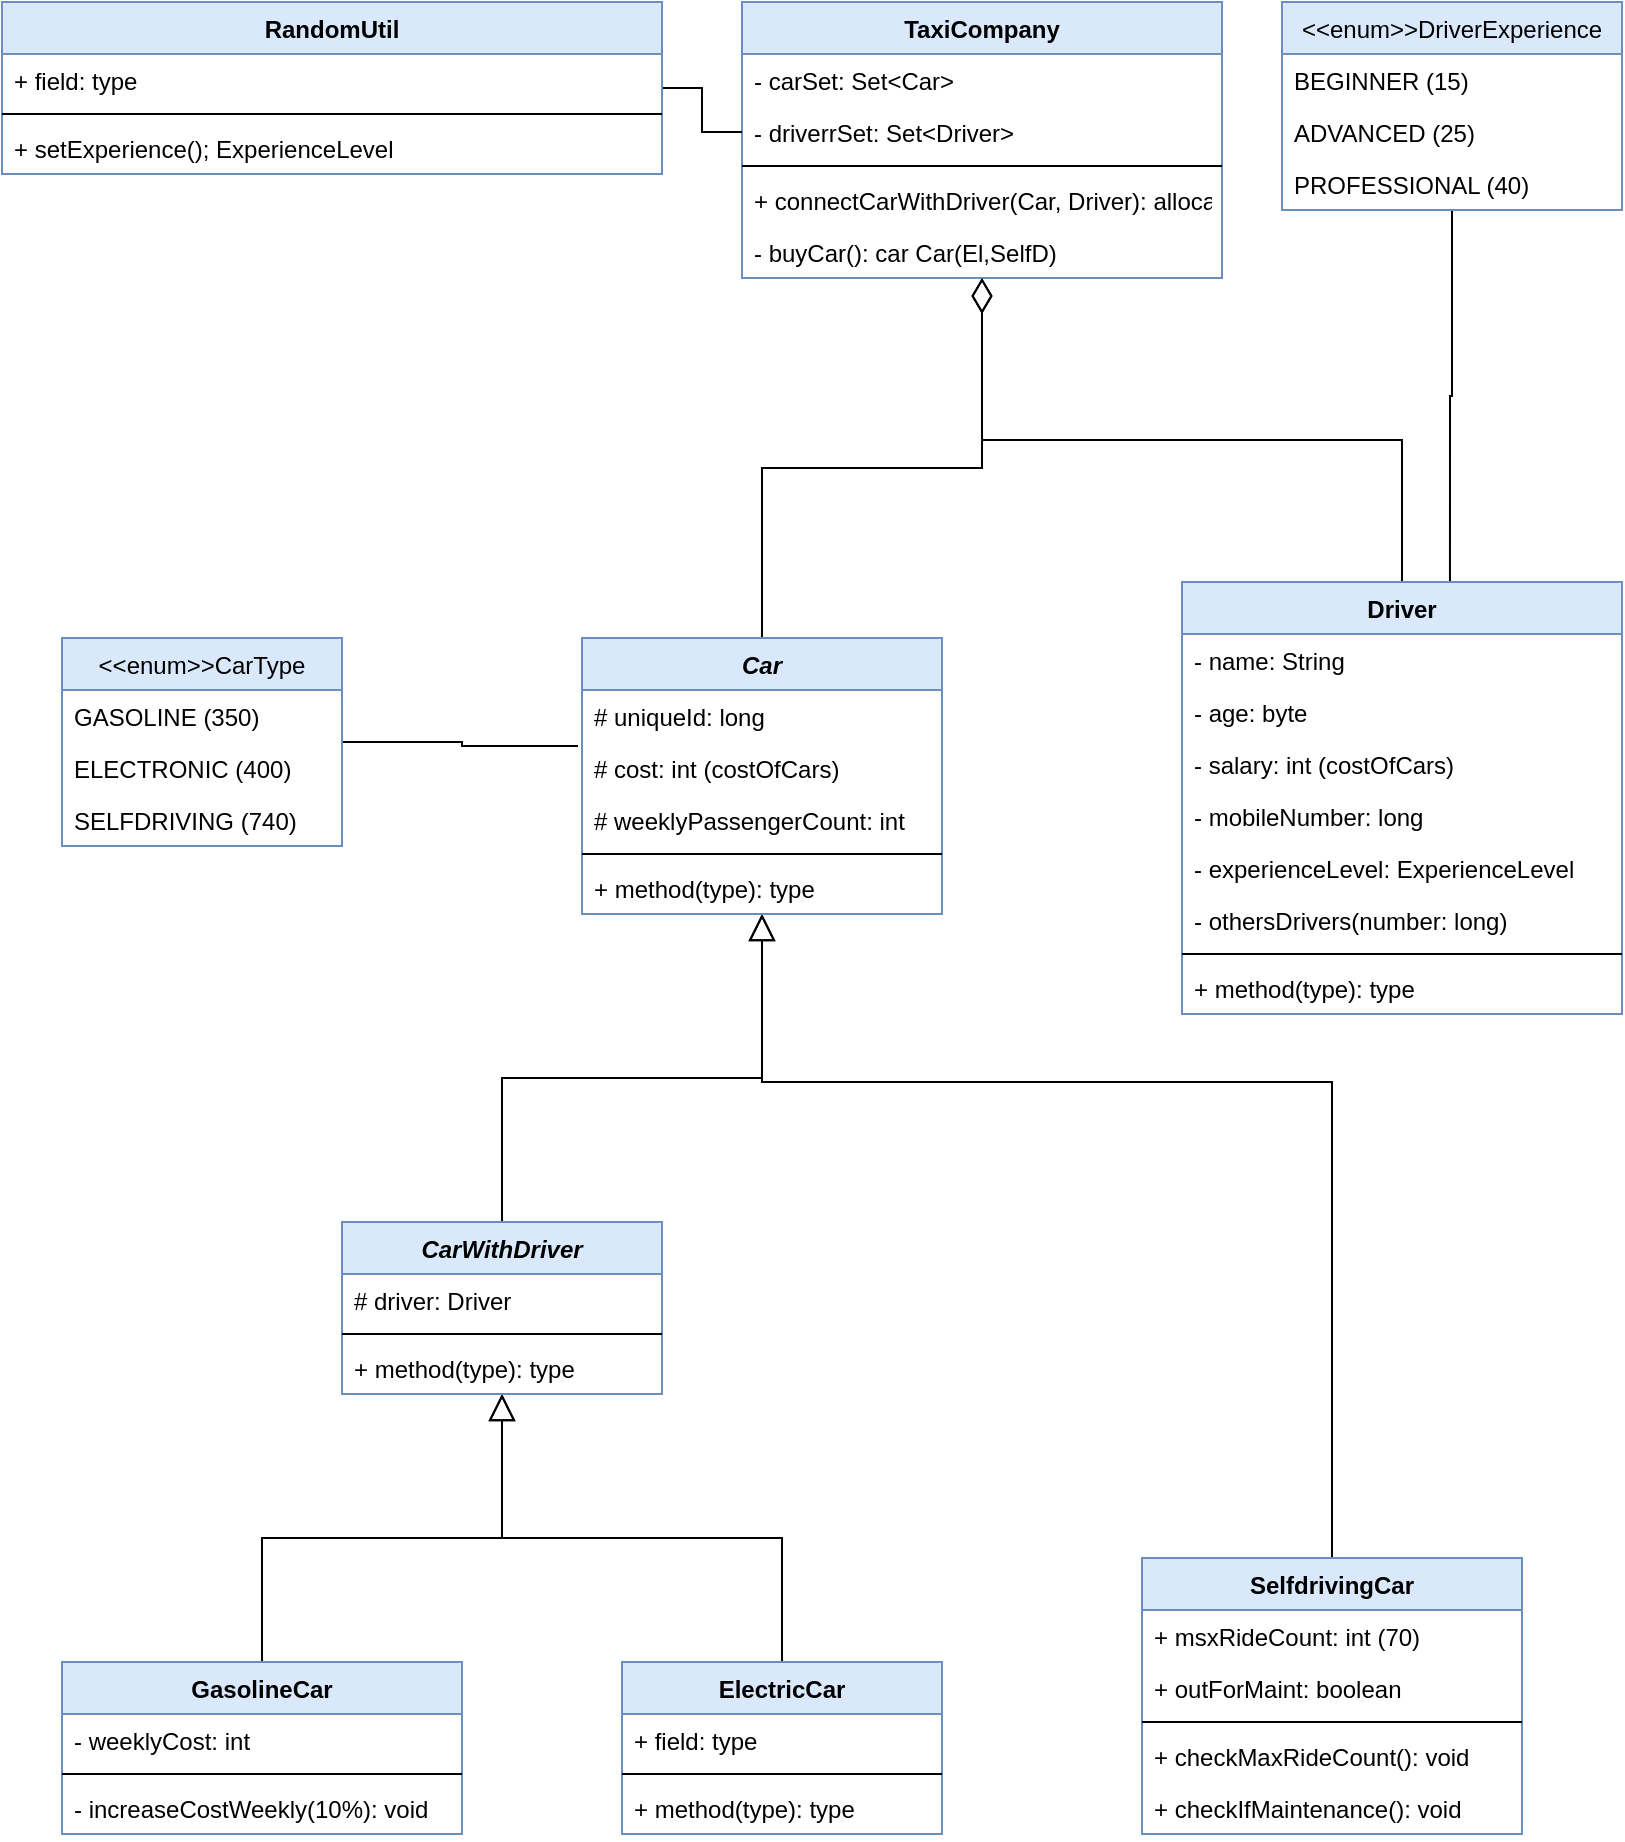 <mxfile version="13.6.2" type="device"><diagram id="OI2kKNdtUz8wo72q21_v" name="Page-1"><mxGraphModel dx="1287" dy="1000" grid="1" gridSize="10" guides="1" tooltips="1" connect="1" arrows="1" fold="1" page="1" pageScale="1" pageWidth="850" pageHeight="1400" math="0" shadow="0"><root><mxCell id="0"/><mxCell id="1" parent="0"/><mxCell id="mpsK9imgYzmZh8oZ-lRQ-42" style="edgeStyle=orthogonalEdgeStyle;rounded=0;orthogonalLoop=1;jettySize=auto;html=1;endArrow=block;endFill=0;endSize=11;exitX=0.5;exitY=0;exitDx=0;exitDy=0;" edge="1" parent="1" source="mpsK9imgYzmZh8oZ-lRQ-26" target="mpsK9imgYzmZh8oZ-lRQ-9"><mxGeometry relative="1" as="geometry"><Array as="points"><mxPoint x="685" y="600"/><mxPoint x="400" y="600"/></Array></mxGeometry></mxCell><mxCell id="mpsK9imgYzmZh8oZ-lRQ-41" style="edgeStyle=orthogonalEdgeStyle;rounded=0;orthogonalLoop=1;jettySize=auto;html=1;endArrow=block;endFill=0;endSize=11;" edge="1" parent="1" source="mpsK9imgYzmZh8oZ-lRQ-32" target="mpsK9imgYzmZh8oZ-lRQ-9"><mxGeometry relative="1" as="geometry"/></mxCell><mxCell id="mpsK9imgYzmZh8oZ-lRQ-39" style="edgeStyle=orthogonalEdgeStyle;rounded=0;orthogonalLoop=1;jettySize=auto;html=1;endArrow=block;endFill=0;endSize=11;" edge="1" parent="1" source="mpsK9imgYzmZh8oZ-lRQ-18" target="mpsK9imgYzmZh8oZ-lRQ-32"><mxGeometry relative="1" as="geometry"/></mxCell><mxCell id="mpsK9imgYzmZh8oZ-lRQ-40" style="edgeStyle=orthogonalEdgeStyle;rounded=0;orthogonalLoop=1;jettySize=auto;html=1;endArrow=block;endFill=0;endSize=11;" edge="1" parent="1" source="mpsK9imgYzmZh8oZ-lRQ-22" target="mpsK9imgYzmZh8oZ-lRQ-32"><mxGeometry relative="1" as="geometry"/></mxCell><mxCell id="mpsK9imgYzmZh8oZ-lRQ-65" style="edgeStyle=orthogonalEdgeStyle;rounded=0;orthogonalLoop=1;jettySize=auto;html=1;endArrow=diamondThin;endFill=0;endSize=15;" edge="1" parent="1" source="mpsK9imgYzmZh8oZ-lRQ-9" target="mpsK9imgYzmZh8oZ-lRQ-1"><mxGeometry relative="1" as="geometry"/></mxCell><mxCell id="mpsK9imgYzmZh8oZ-lRQ-9" value="Car&#10;" style="swimlane;fontStyle=3;align=center;verticalAlign=top;childLayout=stackLayout;horizontal=1;startSize=26;horizontalStack=0;resizeParent=1;resizeParentMax=0;resizeLast=0;collapsible=1;marginBottom=0;fillColor=#dae8fc;strokeColor=#6c8ebf;" vertex="1" parent="1"><mxGeometry x="310" y="378" width="180" height="138" as="geometry"/></mxCell><mxCell id="mpsK9imgYzmZh8oZ-lRQ-10" value="# uniqueId: long" style="text;strokeColor=none;fillColor=none;align=left;verticalAlign=top;spacingLeft=4;spacingRight=4;overflow=hidden;rotatable=0;points=[[0,0.5],[1,0.5]];portConstraint=eastwest;" vertex="1" parent="mpsK9imgYzmZh8oZ-lRQ-9"><mxGeometry y="26" width="180" height="26" as="geometry"/></mxCell><mxCell id="mpsK9imgYzmZh8oZ-lRQ-30" value="# cost: int (costOfCars)" style="text;strokeColor=none;fillColor=none;align=left;verticalAlign=top;spacingLeft=4;spacingRight=4;overflow=hidden;rotatable=0;points=[[0,0.5],[1,0.5]];portConstraint=eastwest;" vertex="1" parent="mpsK9imgYzmZh8oZ-lRQ-9"><mxGeometry y="52" width="180" height="26" as="geometry"/></mxCell><mxCell id="mpsK9imgYzmZh8oZ-lRQ-31" value="# weeklyPassengerCount: int" style="text;strokeColor=none;fillColor=none;align=left;verticalAlign=top;spacingLeft=4;spacingRight=4;overflow=hidden;rotatable=0;points=[[0,0.5],[1,0.5]];portConstraint=eastwest;" vertex="1" parent="mpsK9imgYzmZh8oZ-lRQ-9"><mxGeometry y="78" width="180" height="26" as="geometry"/></mxCell><mxCell id="mpsK9imgYzmZh8oZ-lRQ-11" value="" style="line;strokeWidth=1;fillColor=none;align=left;verticalAlign=middle;spacingTop=-1;spacingLeft=3;spacingRight=3;rotatable=0;labelPosition=right;points=[];portConstraint=eastwest;" vertex="1" parent="mpsK9imgYzmZh8oZ-lRQ-9"><mxGeometry y="104" width="180" height="8" as="geometry"/></mxCell><mxCell id="mpsK9imgYzmZh8oZ-lRQ-12" value="+ method(type): type" style="text;strokeColor=none;fillColor=none;align=left;verticalAlign=top;spacingLeft=4;spacingRight=4;overflow=hidden;rotatable=0;points=[[0,0.5],[1,0.5]];portConstraint=eastwest;" vertex="1" parent="mpsK9imgYzmZh8oZ-lRQ-9"><mxGeometry y="112" width="180" height="26" as="geometry"/></mxCell><mxCell id="mpsK9imgYzmZh8oZ-lRQ-49" style="edgeStyle=orthogonalEdgeStyle;rounded=0;orthogonalLoop=1;jettySize=auto;html=1;endArrow=none;endFill=0;endSize=11;exitX=0.609;exitY=0.005;exitDx=0;exitDy=0;exitPerimeter=0;" edge="1" parent="1" source="mpsK9imgYzmZh8oZ-lRQ-13" target="mpsK9imgYzmZh8oZ-lRQ-45"><mxGeometry relative="1" as="geometry"/></mxCell><mxCell id="mpsK9imgYzmZh8oZ-lRQ-54" style="edgeStyle=orthogonalEdgeStyle;rounded=0;orthogonalLoop=1;jettySize=auto;html=1;entryX=-0.011;entryY=0.077;entryDx=0;entryDy=0;entryPerimeter=0;endArrow=none;endFill=0;endSize=11;" edge="1" parent="1" source="mpsK9imgYzmZh8oZ-lRQ-50" target="mpsK9imgYzmZh8oZ-lRQ-30"><mxGeometry relative="1" as="geometry"/></mxCell><mxCell id="mpsK9imgYzmZh8oZ-lRQ-1" value="TaxiCompany&#10;" style="swimlane;fontStyle=1;align=center;verticalAlign=top;childLayout=stackLayout;horizontal=1;startSize=26;horizontalStack=0;resizeParent=1;resizeParentMax=0;resizeLast=0;collapsible=1;marginBottom=0;fillColor=#dae8fc;strokeColor=#6c8ebf;" vertex="1" parent="1"><mxGeometry x="390" y="60" width="240" height="138" as="geometry"/></mxCell><mxCell id="mpsK9imgYzmZh8oZ-lRQ-17" value="- carSet: Set&lt;Car&gt;" style="text;strokeColor=none;fillColor=none;align=left;verticalAlign=top;spacingLeft=4;spacingRight=4;overflow=hidden;rotatable=0;points=[[0,0.5],[1,0.5]];portConstraint=eastwest;" vertex="1" parent="mpsK9imgYzmZh8oZ-lRQ-1"><mxGeometry y="26" width="240" height="26" as="geometry"/></mxCell><mxCell id="mpsK9imgYzmZh8oZ-lRQ-6" value="- driverrSet: Set&lt;Driver&gt;" style="text;strokeColor=none;fillColor=none;align=left;verticalAlign=top;spacingLeft=4;spacingRight=4;overflow=hidden;rotatable=0;points=[[0,0.5],[1,0.5]];portConstraint=eastwest;" vertex="1" parent="mpsK9imgYzmZh8oZ-lRQ-1"><mxGeometry y="52" width="240" height="26" as="geometry"/></mxCell><mxCell id="mpsK9imgYzmZh8oZ-lRQ-3" value="" style="line;strokeWidth=1;fillColor=none;align=left;verticalAlign=middle;spacingTop=-1;spacingLeft=3;spacingRight=3;rotatable=0;labelPosition=right;points=[];portConstraint=eastwest;" vertex="1" parent="mpsK9imgYzmZh8oZ-lRQ-1"><mxGeometry y="78" width="240" height="8" as="geometry"/></mxCell><mxCell id="mpsK9imgYzmZh8oZ-lRQ-62" value="+ connectCarWithDriver(Car, Driver): allocations: HashMap" style="text;strokeColor=none;fillColor=none;align=left;verticalAlign=top;spacingLeft=4;spacingRight=4;overflow=hidden;rotatable=0;points=[[0,0.5],[1,0.5]];portConstraint=eastwest;" vertex="1" parent="mpsK9imgYzmZh8oZ-lRQ-1"><mxGeometry y="86" width="240" height="26" as="geometry"/></mxCell><mxCell id="mpsK9imgYzmZh8oZ-lRQ-4" value="- buyCar(): car Car(El,SelfD)" style="text;strokeColor=none;fillColor=none;align=left;verticalAlign=top;spacingLeft=4;spacingRight=4;overflow=hidden;rotatable=0;points=[[0,0.5],[1,0.5]];portConstraint=eastwest;" vertex="1" parent="mpsK9imgYzmZh8oZ-lRQ-1"><mxGeometry y="112" width="240" height="26" as="geometry"/></mxCell><mxCell id="mpsK9imgYzmZh8oZ-lRQ-63" style="edgeStyle=orthogonalEdgeStyle;rounded=0;orthogonalLoop=1;jettySize=auto;html=1;endArrow=none;endFill=0;endSize=11;entryX=0;entryY=0.5;entryDx=0;entryDy=0;" edge="1" parent="1" source="mpsK9imgYzmZh8oZ-lRQ-58" target="mpsK9imgYzmZh8oZ-lRQ-6"><mxGeometry relative="1" as="geometry"><mxPoint x="393" y="117" as="targetPoint"/></mxGeometry></mxCell><mxCell id="mpsK9imgYzmZh8oZ-lRQ-66" style="edgeStyle=orthogonalEdgeStyle;rounded=0;orthogonalLoop=1;jettySize=auto;html=1;endArrow=diamondThin;endFill=0;endSize=15;" edge="1" parent="1" source="mpsK9imgYzmZh8oZ-lRQ-13" target="mpsK9imgYzmZh8oZ-lRQ-1"><mxGeometry relative="1" as="geometry"/></mxCell><mxCell id="mpsK9imgYzmZh8oZ-lRQ-18" value="GasolineCar" style="swimlane;fontStyle=1;align=center;verticalAlign=top;childLayout=stackLayout;horizontal=1;startSize=26;horizontalStack=0;resizeParent=1;resizeParentMax=0;resizeLast=0;collapsible=1;marginBottom=0;fillColor=#dae8fc;strokeColor=#6c8ebf;" vertex="1" parent="1"><mxGeometry x="50" y="890" width="200" height="86" as="geometry"/></mxCell><mxCell id="mpsK9imgYzmZh8oZ-lRQ-19" value="- weeklyCost: int&#10;" style="text;strokeColor=none;fillColor=none;align=left;verticalAlign=top;spacingLeft=4;spacingRight=4;overflow=hidden;rotatable=0;points=[[0,0.5],[1,0.5]];portConstraint=eastwest;" vertex="1" parent="mpsK9imgYzmZh8oZ-lRQ-18"><mxGeometry y="26" width="200" height="26" as="geometry"/></mxCell><mxCell id="mpsK9imgYzmZh8oZ-lRQ-20" value="" style="line;strokeWidth=1;fillColor=none;align=left;verticalAlign=middle;spacingTop=-1;spacingLeft=3;spacingRight=3;rotatable=0;labelPosition=right;points=[];portConstraint=eastwest;" vertex="1" parent="mpsK9imgYzmZh8oZ-lRQ-18"><mxGeometry y="52" width="200" height="8" as="geometry"/></mxCell><mxCell id="mpsK9imgYzmZh8oZ-lRQ-21" value="- increaseCostWeekly(10%): void" style="text;strokeColor=none;fillColor=none;align=left;verticalAlign=top;spacingLeft=4;spacingRight=4;overflow=hidden;rotatable=0;points=[[0,0.5],[1,0.5]];portConstraint=eastwest;" vertex="1" parent="mpsK9imgYzmZh8oZ-lRQ-18"><mxGeometry y="60" width="200" height="26" as="geometry"/></mxCell><mxCell id="mpsK9imgYzmZh8oZ-lRQ-22" value="ElectricCar" style="swimlane;fontStyle=1;align=center;verticalAlign=top;childLayout=stackLayout;horizontal=1;startSize=26;horizontalStack=0;resizeParent=1;resizeParentMax=0;resizeLast=0;collapsible=1;marginBottom=0;fillColor=#dae8fc;strokeColor=#6c8ebf;" vertex="1" parent="1"><mxGeometry x="330" y="890" width="160" height="86" as="geometry"/></mxCell><mxCell id="mpsK9imgYzmZh8oZ-lRQ-23" value="+ field: type" style="text;strokeColor=none;fillColor=none;align=left;verticalAlign=top;spacingLeft=4;spacingRight=4;overflow=hidden;rotatable=0;points=[[0,0.5],[1,0.5]];portConstraint=eastwest;" vertex="1" parent="mpsK9imgYzmZh8oZ-lRQ-22"><mxGeometry y="26" width="160" height="26" as="geometry"/></mxCell><mxCell id="mpsK9imgYzmZh8oZ-lRQ-24" value="" style="line;strokeWidth=1;fillColor=none;align=left;verticalAlign=middle;spacingTop=-1;spacingLeft=3;spacingRight=3;rotatable=0;labelPosition=right;points=[];portConstraint=eastwest;" vertex="1" parent="mpsK9imgYzmZh8oZ-lRQ-22"><mxGeometry y="52" width="160" height="8" as="geometry"/></mxCell><mxCell id="mpsK9imgYzmZh8oZ-lRQ-25" value="+ method(type): type" style="text;strokeColor=none;fillColor=none;align=left;verticalAlign=top;spacingLeft=4;spacingRight=4;overflow=hidden;rotatable=0;points=[[0,0.5],[1,0.5]];portConstraint=eastwest;" vertex="1" parent="mpsK9imgYzmZh8oZ-lRQ-22"><mxGeometry y="60" width="160" height="26" as="geometry"/></mxCell><mxCell id="mpsK9imgYzmZh8oZ-lRQ-26" value="SelfdrivingCar&#10;" style="swimlane;fontStyle=1;align=center;verticalAlign=top;childLayout=stackLayout;horizontal=1;startSize=26;horizontalStack=0;resizeParent=1;resizeParentMax=0;resizeLast=0;collapsible=1;marginBottom=0;fillColor=#dae8fc;strokeColor=#6c8ebf;" vertex="1" parent="1"><mxGeometry x="590" y="838" width="190" height="138" as="geometry"/></mxCell><mxCell id="mpsK9imgYzmZh8oZ-lRQ-27" value="+ msxRideCount: int (70)" style="text;strokeColor=none;fillColor=none;align=left;verticalAlign=top;spacingLeft=4;spacingRight=4;overflow=hidden;rotatable=0;points=[[0,0.5],[1,0.5]];portConstraint=eastwest;" vertex="1" parent="mpsK9imgYzmZh8oZ-lRQ-26"><mxGeometry y="26" width="190" height="26" as="geometry"/></mxCell><mxCell id="mpsK9imgYzmZh8oZ-lRQ-67" value="+ outForMaint: boolean" style="text;strokeColor=none;fillColor=none;align=left;verticalAlign=top;spacingLeft=4;spacingRight=4;overflow=hidden;rotatable=0;points=[[0,0.5],[1,0.5]];portConstraint=eastwest;" vertex="1" parent="mpsK9imgYzmZh8oZ-lRQ-26"><mxGeometry y="52" width="190" height="26" as="geometry"/></mxCell><mxCell id="mpsK9imgYzmZh8oZ-lRQ-28" value="" style="line;strokeWidth=1;fillColor=none;align=left;verticalAlign=middle;spacingTop=-1;spacingLeft=3;spacingRight=3;rotatable=0;labelPosition=right;points=[];portConstraint=eastwest;" vertex="1" parent="mpsK9imgYzmZh8oZ-lRQ-26"><mxGeometry y="78" width="190" height="8" as="geometry"/></mxCell><mxCell id="mpsK9imgYzmZh8oZ-lRQ-29" value="+ checkMaxRideCount(): void&#10;" style="text;strokeColor=none;fillColor=none;align=left;verticalAlign=top;spacingLeft=4;spacingRight=4;overflow=hidden;rotatable=0;points=[[0,0.5],[1,0.5]];portConstraint=eastwest;" vertex="1" parent="mpsK9imgYzmZh8oZ-lRQ-26"><mxGeometry y="86" width="190" height="26" as="geometry"/></mxCell><mxCell id="mpsK9imgYzmZh8oZ-lRQ-68" value="+ checkIfMaintenance(): void" style="text;strokeColor=none;fillColor=none;align=left;verticalAlign=top;spacingLeft=4;spacingRight=4;overflow=hidden;rotatable=0;points=[[0,0.5],[1,0.5]];portConstraint=eastwest;" vertex="1" parent="mpsK9imgYzmZh8oZ-lRQ-26"><mxGeometry y="112" width="190" height="26" as="geometry"/></mxCell><mxCell id="mpsK9imgYzmZh8oZ-lRQ-32" value="CarWithDriver&#10;" style="swimlane;fontStyle=3;align=center;verticalAlign=top;childLayout=stackLayout;horizontal=1;startSize=26;horizontalStack=0;resizeParent=1;resizeParentMax=0;resizeLast=0;collapsible=1;marginBottom=0;fillColor=#dae8fc;strokeColor=#6c8ebf;" vertex="1" parent="1"><mxGeometry x="190" y="670" width="160" height="86" as="geometry"/></mxCell><mxCell id="mpsK9imgYzmZh8oZ-lRQ-33" value="# driver: Driver" style="text;strokeColor=none;fillColor=none;align=left;verticalAlign=top;spacingLeft=4;spacingRight=4;overflow=hidden;rotatable=0;points=[[0,0.5],[1,0.5]];portConstraint=eastwest;" vertex="1" parent="mpsK9imgYzmZh8oZ-lRQ-32"><mxGeometry y="26" width="160" height="26" as="geometry"/></mxCell><mxCell id="mpsK9imgYzmZh8oZ-lRQ-34" value="" style="line;strokeWidth=1;fillColor=none;align=left;verticalAlign=middle;spacingTop=-1;spacingLeft=3;spacingRight=3;rotatable=0;labelPosition=right;points=[];portConstraint=eastwest;" vertex="1" parent="mpsK9imgYzmZh8oZ-lRQ-32"><mxGeometry y="52" width="160" height="8" as="geometry"/></mxCell><mxCell id="mpsK9imgYzmZh8oZ-lRQ-35" value="+ method(type): type" style="text;strokeColor=none;fillColor=none;align=left;verticalAlign=top;spacingLeft=4;spacingRight=4;overflow=hidden;rotatable=0;points=[[0,0.5],[1,0.5]];portConstraint=eastwest;" vertex="1" parent="mpsK9imgYzmZh8oZ-lRQ-32"><mxGeometry y="60" width="160" height="26" as="geometry"/></mxCell><mxCell id="mpsK9imgYzmZh8oZ-lRQ-13" value="Driver&#10;" style="swimlane;fontStyle=1;align=center;verticalAlign=top;childLayout=stackLayout;horizontal=1;startSize=26;horizontalStack=0;resizeParent=1;resizeParentMax=0;resizeLast=0;collapsible=1;marginBottom=0;fillColor=#dae8fc;strokeColor=#6c8ebf;" vertex="1" parent="1"><mxGeometry x="610" y="350" width="220" height="216" as="geometry"/></mxCell><mxCell id="mpsK9imgYzmZh8oZ-lRQ-14" value="- name: String&#10;" style="text;strokeColor=none;fillColor=none;align=left;verticalAlign=top;spacingLeft=4;spacingRight=4;overflow=hidden;rotatable=0;points=[[0,0.5],[1,0.5]];portConstraint=eastwest;" vertex="1" parent="mpsK9imgYzmZh8oZ-lRQ-13"><mxGeometry y="26" width="220" height="26" as="geometry"/></mxCell><mxCell id="mpsK9imgYzmZh8oZ-lRQ-43" value="- age: byte&#10;" style="text;strokeColor=none;fillColor=none;align=left;verticalAlign=top;spacingLeft=4;spacingRight=4;overflow=hidden;rotatable=0;points=[[0,0.5],[1,0.5]];portConstraint=eastwest;" vertex="1" parent="mpsK9imgYzmZh8oZ-lRQ-13"><mxGeometry y="52" width="220" height="26" as="geometry"/></mxCell><mxCell id="mpsK9imgYzmZh8oZ-lRQ-44" value="- salary: int (costOfCars)" style="text;strokeColor=none;fillColor=none;align=left;verticalAlign=top;spacingLeft=4;spacingRight=4;overflow=hidden;rotatable=0;points=[[0,0.5],[1,0.5]];portConstraint=eastwest;" vertex="1" parent="mpsK9imgYzmZh8oZ-lRQ-13"><mxGeometry y="78" width="220" height="26" as="geometry"/></mxCell><mxCell id="mpsK9imgYzmZh8oZ-lRQ-55" value="- mobileNumber: long" style="text;strokeColor=none;fillColor=none;align=left;verticalAlign=top;spacingLeft=4;spacingRight=4;overflow=hidden;rotatable=0;points=[[0,0.5],[1,0.5]];portConstraint=eastwest;" vertex="1" parent="mpsK9imgYzmZh8oZ-lRQ-13"><mxGeometry y="104" width="220" height="26" as="geometry"/></mxCell><mxCell id="mpsK9imgYzmZh8oZ-lRQ-57" value="- experienceLevel: ExperienceLevel" style="text;strokeColor=none;fillColor=none;align=left;verticalAlign=top;spacingLeft=4;spacingRight=4;overflow=hidden;rotatable=0;points=[[0,0.5],[1,0.5]];portConstraint=eastwest;" vertex="1" parent="mpsK9imgYzmZh8oZ-lRQ-13"><mxGeometry y="130" width="220" height="26" as="geometry"/></mxCell><mxCell id="mpsK9imgYzmZh8oZ-lRQ-56" value="- othersDrivers(number: long)" style="text;strokeColor=none;fillColor=none;align=left;verticalAlign=top;spacingLeft=4;spacingRight=4;overflow=hidden;rotatable=0;points=[[0,0.5],[1,0.5]];portConstraint=eastwest;" vertex="1" parent="mpsK9imgYzmZh8oZ-lRQ-13"><mxGeometry y="156" width="220" height="26" as="geometry"/></mxCell><mxCell id="mpsK9imgYzmZh8oZ-lRQ-15" value="" style="line;strokeWidth=1;fillColor=none;align=left;verticalAlign=middle;spacingTop=-1;spacingLeft=3;spacingRight=3;rotatable=0;labelPosition=right;points=[];portConstraint=eastwest;" vertex="1" parent="mpsK9imgYzmZh8oZ-lRQ-13"><mxGeometry y="182" width="220" height="8" as="geometry"/></mxCell><mxCell id="mpsK9imgYzmZh8oZ-lRQ-16" value="+ method(type): type" style="text;strokeColor=none;fillColor=none;align=left;verticalAlign=top;spacingLeft=4;spacingRight=4;overflow=hidden;rotatable=0;points=[[0,0.5],[1,0.5]];portConstraint=eastwest;" vertex="1" parent="mpsK9imgYzmZh8oZ-lRQ-13"><mxGeometry y="190" width="220" height="26" as="geometry"/></mxCell><mxCell id="mpsK9imgYzmZh8oZ-lRQ-50" value="&lt;&lt;enum&gt;&gt;CarType" style="swimlane;fontStyle=0;childLayout=stackLayout;horizontal=1;startSize=26;fillColor=#dae8fc;horizontalStack=0;resizeParent=1;resizeParentMax=0;resizeLast=0;collapsible=1;marginBottom=0;strokeColor=#6c8ebf;" vertex="1" parent="1"><mxGeometry x="50" y="378" width="140" height="104" as="geometry"/></mxCell><mxCell id="mpsK9imgYzmZh8oZ-lRQ-51" value="GASOLINE (350)" style="text;strokeColor=none;fillColor=none;align=left;verticalAlign=top;spacingLeft=4;spacingRight=4;overflow=hidden;rotatable=0;points=[[0,0.5],[1,0.5]];portConstraint=eastwest;" vertex="1" parent="mpsK9imgYzmZh8oZ-lRQ-50"><mxGeometry y="26" width="140" height="26" as="geometry"/></mxCell><mxCell id="mpsK9imgYzmZh8oZ-lRQ-52" value="ELECTRONIC (400)" style="text;strokeColor=none;fillColor=none;align=left;verticalAlign=top;spacingLeft=4;spacingRight=4;overflow=hidden;rotatable=0;points=[[0,0.5],[1,0.5]];portConstraint=eastwest;" vertex="1" parent="mpsK9imgYzmZh8oZ-lRQ-50"><mxGeometry y="52" width="140" height="26" as="geometry"/></mxCell><mxCell id="mpsK9imgYzmZh8oZ-lRQ-53" value="SELFDRIVING (740)" style="text;strokeColor=none;fillColor=none;align=left;verticalAlign=top;spacingLeft=4;spacingRight=4;overflow=hidden;rotatable=0;points=[[0,0.5],[1,0.5]];portConstraint=eastwest;" vertex="1" parent="mpsK9imgYzmZh8oZ-lRQ-50"><mxGeometry y="78" width="140" height="26" as="geometry"/></mxCell><mxCell id="mpsK9imgYzmZh8oZ-lRQ-45" value="&lt;&lt;enum&gt;&gt;DriverExperience" style="swimlane;fontStyle=0;childLayout=stackLayout;horizontal=1;startSize=26;fillColor=#dae8fc;horizontalStack=0;resizeParent=1;resizeParentMax=0;resizeLast=0;collapsible=1;marginBottom=0;strokeColor=#6c8ebf;" vertex="1" parent="1"><mxGeometry x="660" y="60" width="170" height="104" as="geometry"/></mxCell><mxCell id="mpsK9imgYzmZh8oZ-lRQ-46" value="BEGINNER (15)" style="text;strokeColor=none;fillColor=none;align=left;verticalAlign=top;spacingLeft=4;spacingRight=4;overflow=hidden;rotatable=0;points=[[0,0.5],[1,0.5]];portConstraint=eastwest;" vertex="1" parent="mpsK9imgYzmZh8oZ-lRQ-45"><mxGeometry y="26" width="170" height="26" as="geometry"/></mxCell><mxCell id="mpsK9imgYzmZh8oZ-lRQ-47" value="ADVANCED (25)" style="text;strokeColor=none;fillColor=none;align=left;verticalAlign=top;spacingLeft=4;spacingRight=4;overflow=hidden;rotatable=0;points=[[0,0.5],[1,0.5]];portConstraint=eastwest;" vertex="1" parent="mpsK9imgYzmZh8oZ-lRQ-45"><mxGeometry y="52" width="170" height="26" as="geometry"/></mxCell><mxCell id="mpsK9imgYzmZh8oZ-lRQ-48" value="PROFESSIONAL (40)" style="text;strokeColor=none;fillColor=none;align=left;verticalAlign=top;spacingLeft=4;spacingRight=4;overflow=hidden;rotatable=0;points=[[0,0.5],[1,0.5]];portConstraint=eastwest;" vertex="1" parent="mpsK9imgYzmZh8oZ-lRQ-45"><mxGeometry y="78" width="170" height="26" as="geometry"/></mxCell><mxCell id="mpsK9imgYzmZh8oZ-lRQ-58" value="RandomUtil" style="swimlane;fontStyle=1;align=center;verticalAlign=top;childLayout=stackLayout;horizontal=1;startSize=26;horizontalStack=0;resizeParent=1;resizeParentMax=0;resizeLast=0;collapsible=1;marginBottom=0;fillColor=#dae8fc;strokeColor=#6c8ebf;" vertex="1" parent="1"><mxGeometry x="20" y="60" width="330" height="86" as="geometry"/></mxCell><mxCell id="mpsK9imgYzmZh8oZ-lRQ-59" value="+ field: type" style="text;strokeColor=none;fillColor=none;align=left;verticalAlign=top;spacingLeft=4;spacingRight=4;overflow=hidden;rotatable=0;points=[[0,0.5],[1,0.5]];portConstraint=eastwest;" vertex="1" parent="mpsK9imgYzmZh8oZ-lRQ-58"><mxGeometry y="26" width="330" height="26" as="geometry"/></mxCell><mxCell id="mpsK9imgYzmZh8oZ-lRQ-60" value="" style="line;strokeWidth=1;fillColor=none;align=left;verticalAlign=middle;spacingTop=-1;spacingLeft=3;spacingRight=3;rotatable=0;labelPosition=right;points=[];portConstraint=eastwest;" vertex="1" parent="mpsK9imgYzmZh8oZ-lRQ-58"><mxGeometry y="52" width="330" height="8" as="geometry"/></mxCell><mxCell id="mpsK9imgYzmZh8oZ-lRQ-61" value="+ setExperience(); ExperienceLevel" style="text;strokeColor=none;fillColor=none;align=left;verticalAlign=top;spacingLeft=4;spacingRight=4;overflow=hidden;rotatable=0;points=[[0,0.5],[1,0.5]];portConstraint=eastwest;" vertex="1" parent="mpsK9imgYzmZh8oZ-lRQ-58"><mxGeometry y="60" width="330" height="26" as="geometry"/></mxCell></root></mxGraphModel></diagram></mxfile>